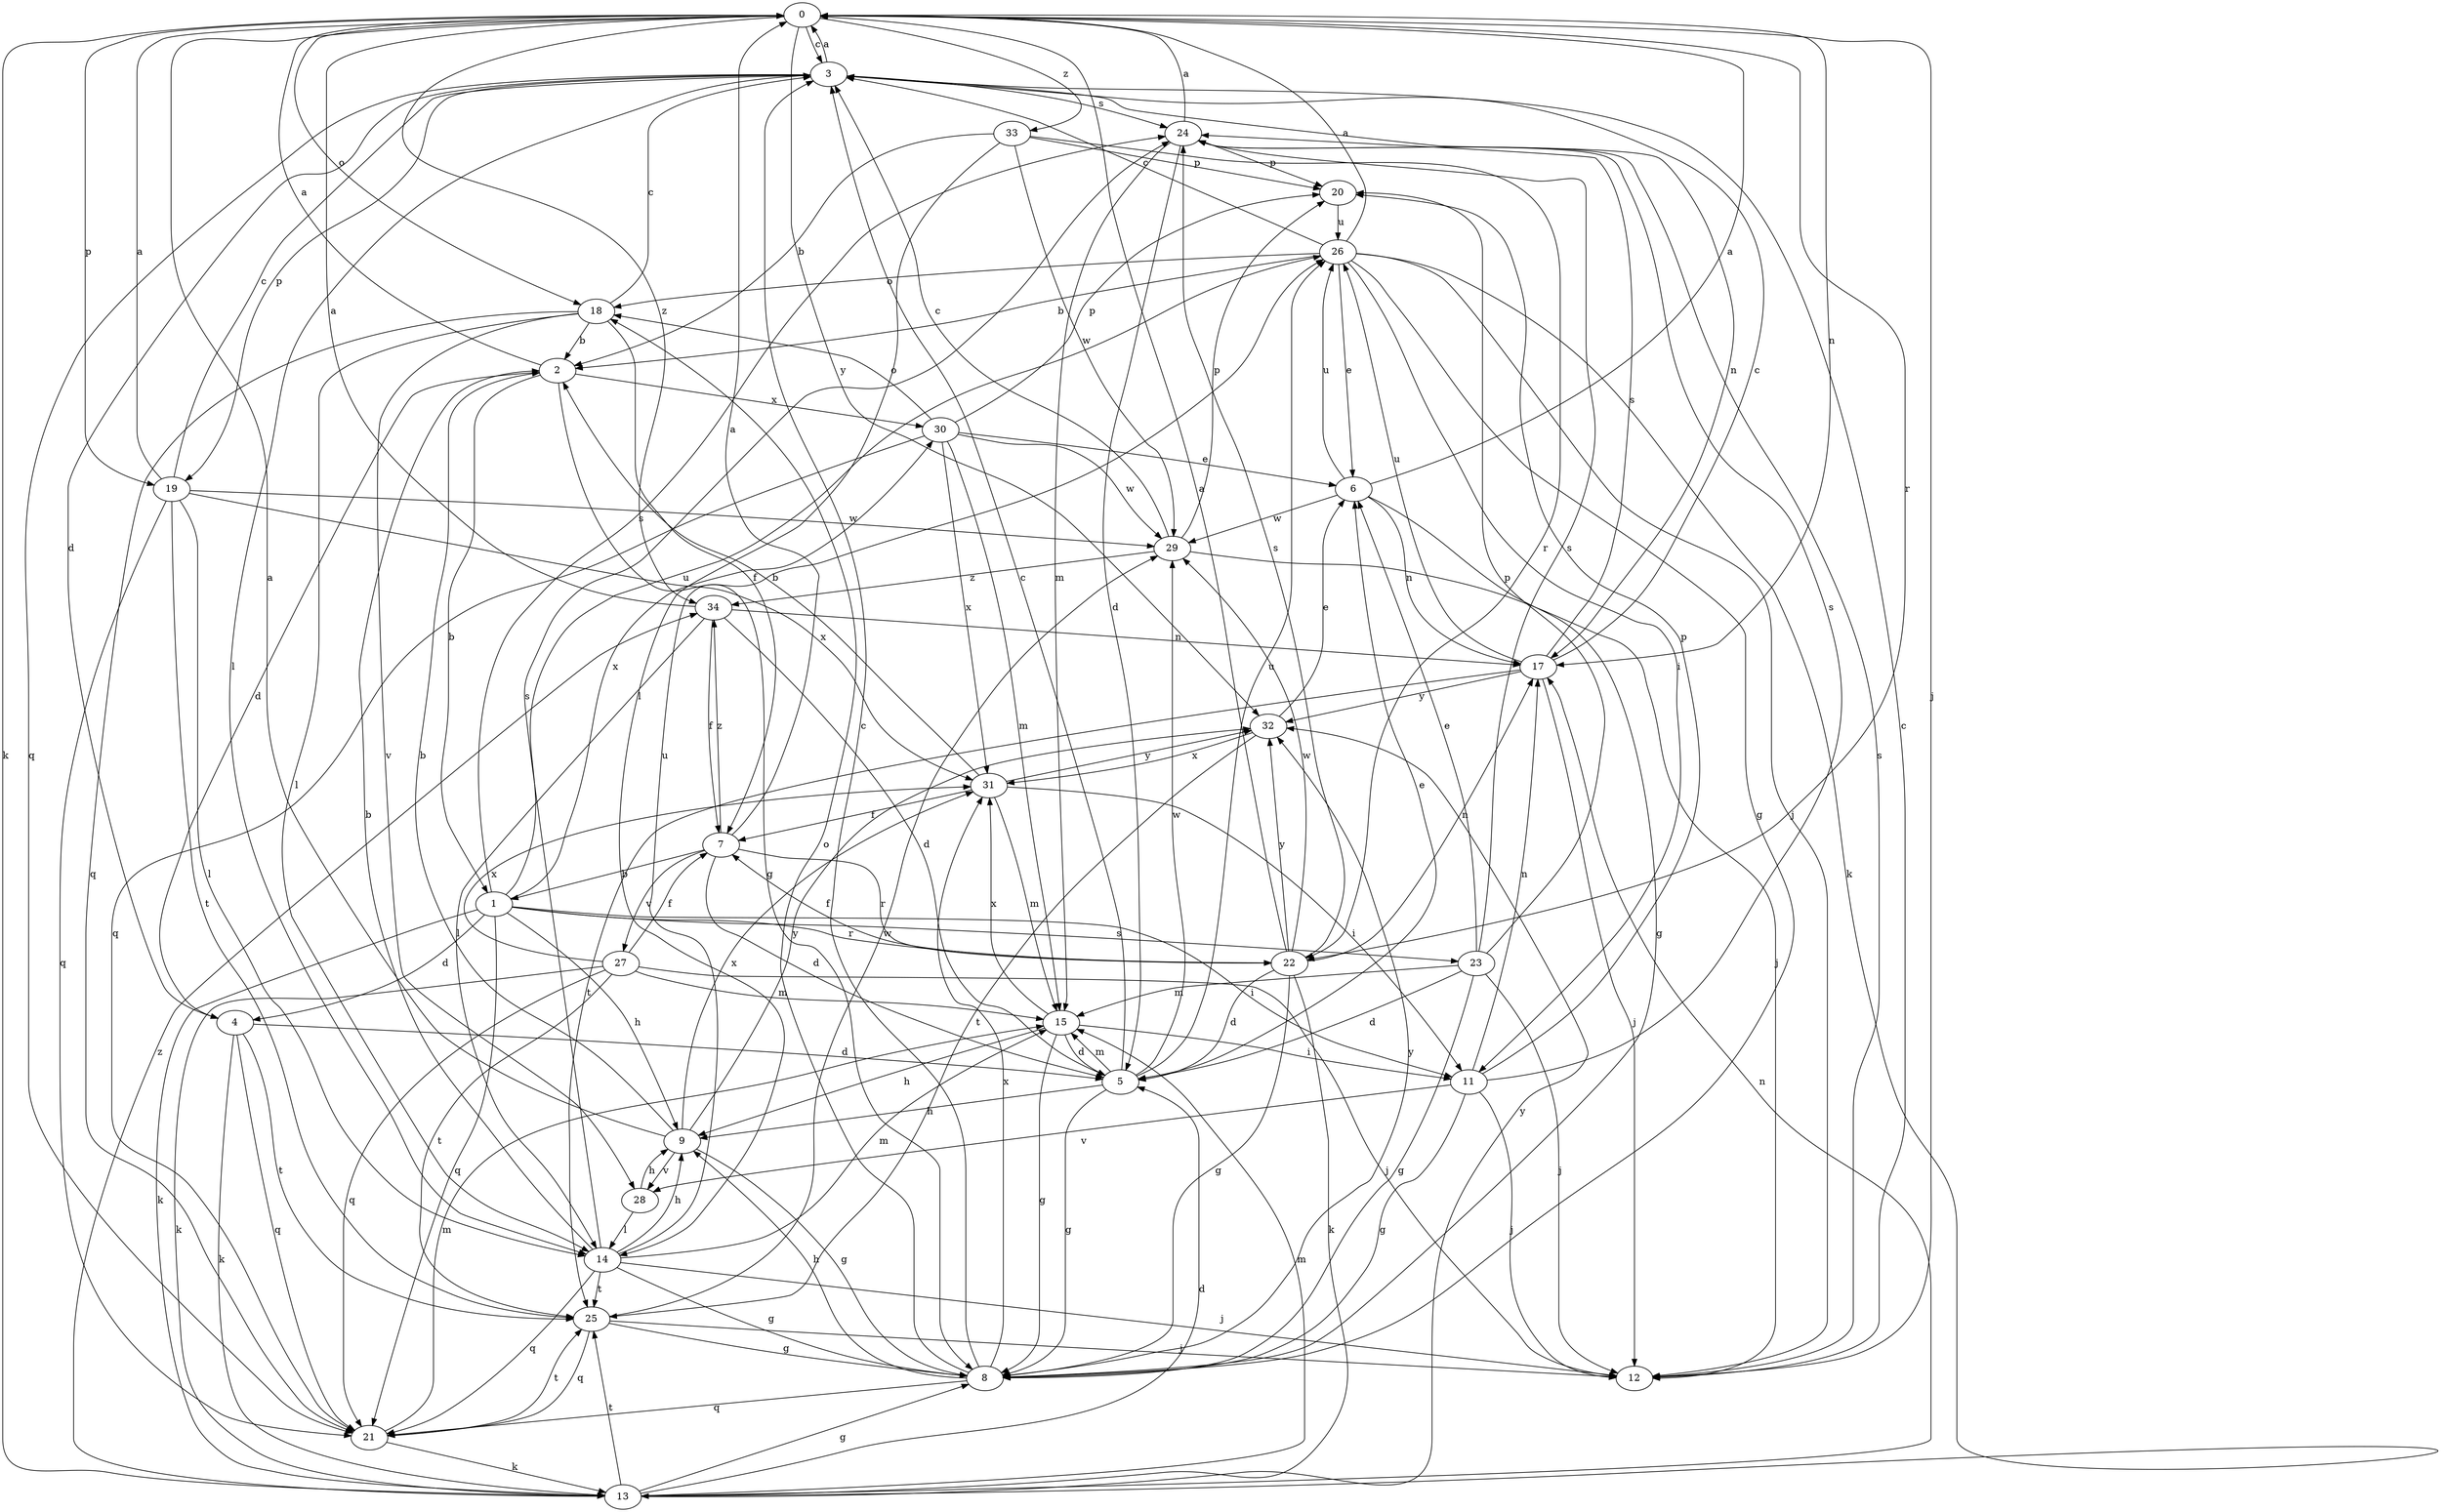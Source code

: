 strict digraph  {
0;
1;
2;
3;
4;
5;
6;
7;
8;
9;
11;
12;
13;
14;
15;
17;
18;
19;
20;
21;
22;
23;
24;
25;
26;
27;
28;
29;
30;
31;
32;
33;
34;
0 -> 3  [label=c];
0 -> 12  [label=j];
0 -> 13  [label=k];
0 -> 17  [label=n];
0 -> 18  [label=o];
0 -> 19  [label=p];
0 -> 22  [label=r];
0 -> 32  [label=y];
0 -> 33  [label=z];
0 -> 34  [label=z];
1 -> 4  [label=d];
1 -> 9  [label=h];
1 -> 11  [label=i];
1 -> 13  [label=k];
1 -> 21  [label=q];
1 -> 22  [label=r];
1 -> 23  [label=s];
1 -> 24  [label=s];
1 -> 26  [label=u];
1 -> 30  [label=x];
2 -> 0  [label=a];
2 -> 1  [label=b];
2 -> 4  [label=d];
2 -> 8  [label=g];
2 -> 30  [label=x];
3 -> 0  [label=a];
3 -> 4  [label=d];
3 -> 14  [label=l];
3 -> 17  [label=n];
3 -> 19  [label=p];
3 -> 21  [label=q];
3 -> 24  [label=s];
4 -> 5  [label=d];
4 -> 13  [label=k];
4 -> 21  [label=q];
4 -> 25  [label=t];
5 -> 3  [label=c];
5 -> 6  [label=e];
5 -> 8  [label=g];
5 -> 9  [label=h];
5 -> 15  [label=m];
5 -> 26  [label=u];
5 -> 29  [label=w];
6 -> 0  [label=a];
6 -> 8  [label=g];
6 -> 17  [label=n];
6 -> 26  [label=u];
6 -> 29  [label=w];
7 -> 0  [label=a];
7 -> 1  [label=b];
7 -> 5  [label=d];
7 -> 22  [label=r];
7 -> 27  [label=v];
7 -> 34  [label=z];
8 -> 3  [label=c];
8 -> 9  [label=h];
8 -> 18  [label=o];
8 -> 21  [label=q];
8 -> 31  [label=x];
8 -> 32  [label=y];
9 -> 0  [label=a];
9 -> 2  [label=b];
9 -> 8  [label=g];
9 -> 28  [label=v];
9 -> 31  [label=x];
9 -> 32  [label=y];
11 -> 8  [label=g];
11 -> 12  [label=j];
11 -> 17  [label=n];
11 -> 20  [label=p];
11 -> 24  [label=s];
11 -> 28  [label=v];
12 -> 3  [label=c];
12 -> 24  [label=s];
13 -> 5  [label=d];
13 -> 8  [label=g];
13 -> 15  [label=m];
13 -> 17  [label=n];
13 -> 25  [label=t];
13 -> 32  [label=y];
13 -> 34  [label=z];
14 -> 2  [label=b];
14 -> 8  [label=g];
14 -> 9  [label=h];
14 -> 12  [label=j];
14 -> 15  [label=m];
14 -> 21  [label=q];
14 -> 24  [label=s];
14 -> 25  [label=t];
14 -> 26  [label=u];
15 -> 5  [label=d];
15 -> 8  [label=g];
15 -> 9  [label=h];
15 -> 11  [label=i];
15 -> 31  [label=x];
17 -> 3  [label=c];
17 -> 12  [label=j];
17 -> 24  [label=s];
17 -> 25  [label=t];
17 -> 26  [label=u];
17 -> 32  [label=y];
18 -> 2  [label=b];
18 -> 3  [label=c];
18 -> 7  [label=f];
18 -> 14  [label=l];
18 -> 21  [label=q];
18 -> 28  [label=v];
19 -> 0  [label=a];
19 -> 3  [label=c];
19 -> 14  [label=l];
19 -> 21  [label=q];
19 -> 25  [label=t];
19 -> 29  [label=w];
19 -> 31  [label=x];
20 -> 26  [label=u];
21 -> 13  [label=k];
21 -> 15  [label=m];
21 -> 25  [label=t];
22 -> 0  [label=a];
22 -> 5  [label=d];
22 -> 7  [label=f];
22 -> 8  [label=g];
22 -> 13  [label=k];
22 -> 17  [label=n];
22 -> 24  [label=s];
22 -> 29  [label=w];
22 -> 32  [label=y];
23 -> 5  [label=d];
23 -> 6  [label=e];
23 -> 8  [label=g];
23 -> 12  [label=j];
23 -> 15  [label=m];
23 -> 20  [label=p];
23 -> 24  [label=s];
24 -> 0  [label=a];
24 -> 5  [label=d];
24 -> 15  [label=m];
24 -> 20  [label=p];
25 -> 8  [label=g];
25 -> 12  [label=j];
25 -> 21  [label=q];
25 -> 29  [label=w];
26 -> 0  [label=a];
26 -> 2  [label=b];
26 -> 3  [label=c];
26 -> 6  [label=e];
26 -> 8  [label=g];
26 -> 11  [label=i];
26 -> 12  [label=j];
26 -> 13  [label=k];
26 -> 18  [label=o];
27 -> 7  [label=f];
27 -> 12  [label=j];
27 -> 13  [label=k];
27 -> 15  [label=m];
27 -> 21  [label=q];
27 -> 25  [label=t];
27 -> 31  [label=x];
28 -> 9  [label=h];
28 -> 14  [label=l];
29 -> 3  [label=c];
29 -> 12  [label=j];
29 -> 20  [label=p];
29 -> 34  [label=z];
30 -> 6  [label=e];
30 -> 15  [label=m];
30 -> 18  [label=o];
30 -> 20  [label=p];
30 -> 21  [label=q];
30 -> 29  [label=w];
30 -> 31  [label=x];
31 -> 2  [label=b];
31 -> 7  [label=f];
31 -> 11  [label=i];
31 -> 15  [label=m];
31 -> 32  [label=y];
32 -> 6  [label=e];
32 -> 25  [label=t];
32 -> 31  [label=x];
33 -> 2  [label=b];
33 -> 14  [label=l];
33 -> 20  [label=p];
33 -> 22  [label=r];
33 -> 29  [label=w];
34 -> 0  [label=a];
34 -> 5  [label=d];
34 -> 7  [label=f];
34 -> 14  [label=l];
34 -> 17  [label=n];
}
